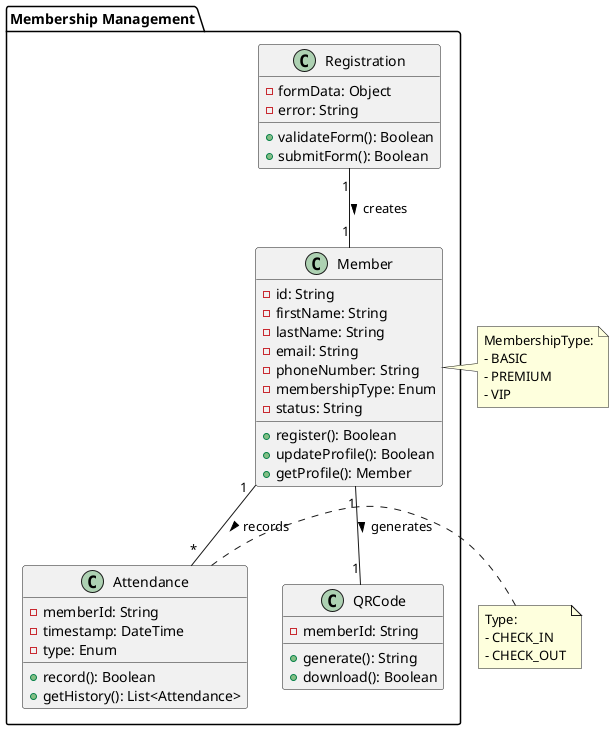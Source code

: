 @startuml Membership Management Class Diagram

' Define packages
package "Membership Management" {
  class Member {
    -id: String
    -firstName: String
    -lastName: String
    -email: String
    -phoneNumber: String
    -membershipType: Enum
    -status: String
    +register(): Boolean
    +updateProfile(): Boolean
    +getProfile(): Member
  }

  class Registration {
    -formData: Object
    -error: String
    +validateForm(): Boolean
    +submitForm(): Boolean
  }

  class QRCode {
    -memberId: String
    +generate(): String
    +download(): Boolean
  }

  class Attendance {
    -memberId: String
    -timestamp: DateTime
    -type: Enum
    +record(): Boolean
    +getHistory(): List<Attendance>
  }
}

' Define relationships
Member "1" -- "1" QRCode : generates >
Member "1" -- "*" Attendance : records >
Registration "1" -- "1" Member : creates >

' Add notes for clarification
note right of Member
  MembershipType:
  - BASIC
  - PREMIUM
  - VIP
end note

note right of Attendance
  Type:
  - CHECK_IN
  - CHECK_OUT
end note

@enduml 